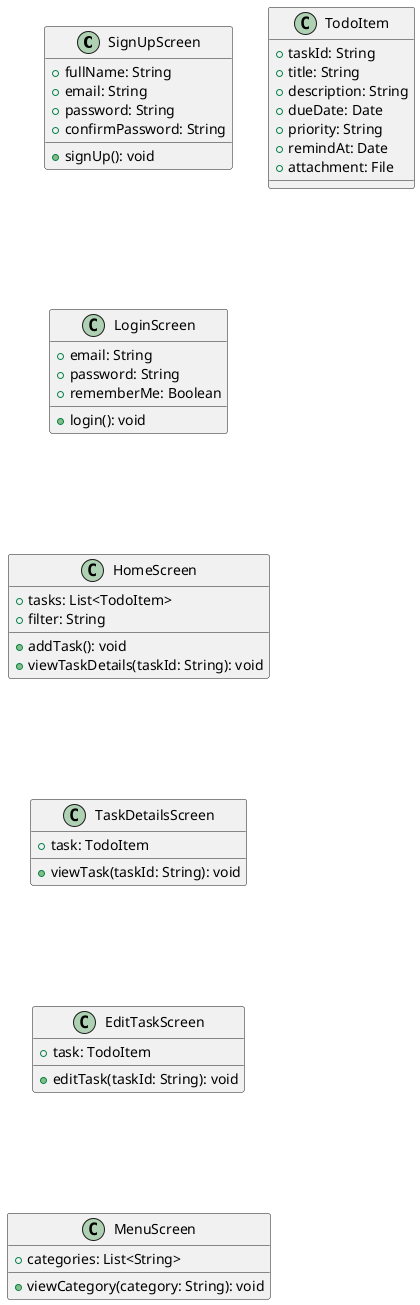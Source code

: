 @startuml

class SignUpScreen {
  + fullName: String
  + email: String
  + password: String
  + confirmPassword: String
  + signUp(): void
}

class LoginScreen {
  + email: String
  + password: String
  + rememberMe: Boolean
  + login(): void
}

class HomeScreen {
  + tasks: List<TodoItem>
  + filter: String
  + addTask(): void
  + viewTaskDetails(taskId: String): void
}

class TaskDetailsScreen {
  + task: TodoItem
  + viewTask(taskId: String): void
}

class EditTaskScreen {
  + task: TodoItem
  + editTask(taskId: String): void
}

class MenuScreen {
  + categories: List<String>
  + viewCategory(category: String): void
}

class TodoItem {
  + taskId: String
  + title: String
  + description: String
  + dueDate: Date
  + priority: String
  + remindAt: Date
  + attachment: File
}

SignUpScreen -[hidden]--> LoginScreen
LoginScreen -[hidden]--> HomeScreen
HomeScreen -[hidden]--> TaskDetailsScreen
TaskDetailsScreen -[hidden]--> EditTaskScreen
EditTaskScreen -[hidden]--> MenuScreen

@enduml
